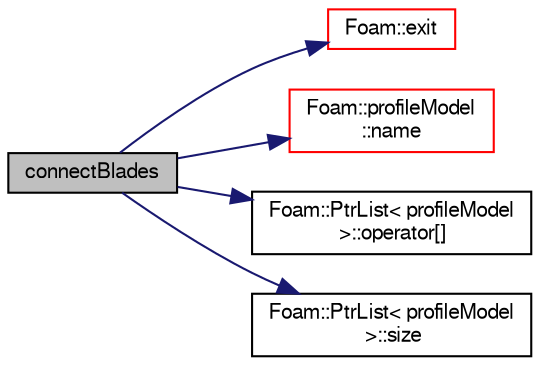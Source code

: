 digraph "connectBlades"
{
  bgcolor="transparent";
  edge [fontname="FreeSans",fontsize="10",labelfontname="FreeSans",labelfontsize="10"];
  node [fontname="FreeSans",fontsize="10",shape=record];
  rankdir="LR";
  Node617 [label="connectBlades",height=0.2,width=0.4,color="black", fillcolor="grey75", style="filled", fontcolor="black"];
  Node617 -> Node618 [color="midnightblue",fontsize="10",style="solid",fontname="FreeSans"];
  Node618 [label="Foam::exit",height=0.2,width=0.4,color="red",URL="$a21124.html#a06ca7250d8e89caf05243ec094843642"];
  Node617 -> Node665 [color="midnightblue",fontsize="10",style="solid",fontname="FreeSans"];
  Node665 [label="Foam::profileModel\l::name",height=0.2,width=0.4,color="red",URL="$a23490.html#ade4113569ef0db70665fded275a5e38e",tooltip="Return const access to the source name. "];
  Node617 -> Node924 [color="midnightblue",fontsize="10",style="solid",fontname="FreeSans"];
  Node924 [label="Foam::PtrList\< profileModel\l \>::operator[]",height=0.2,width=0.4,color="black",URL="$a25914.html#a92eab3a97cd59afdf63a26b0a90642a9",tooltip="Return element const reference. "];
  Node617 -> Node925 [color="midnightblue",fontsize="10",style="solid",fontname="FreeSans"];
  Node925 [label="Foam::PtrList\< profileModel\l \>::size",height=0.2,width=0.4,color="black",URL="$a25914.html#a47b3bf30da1eb3ab8076b5fbe00e0494",tooltip="Return the number of elements in the PtrList. "];
}
